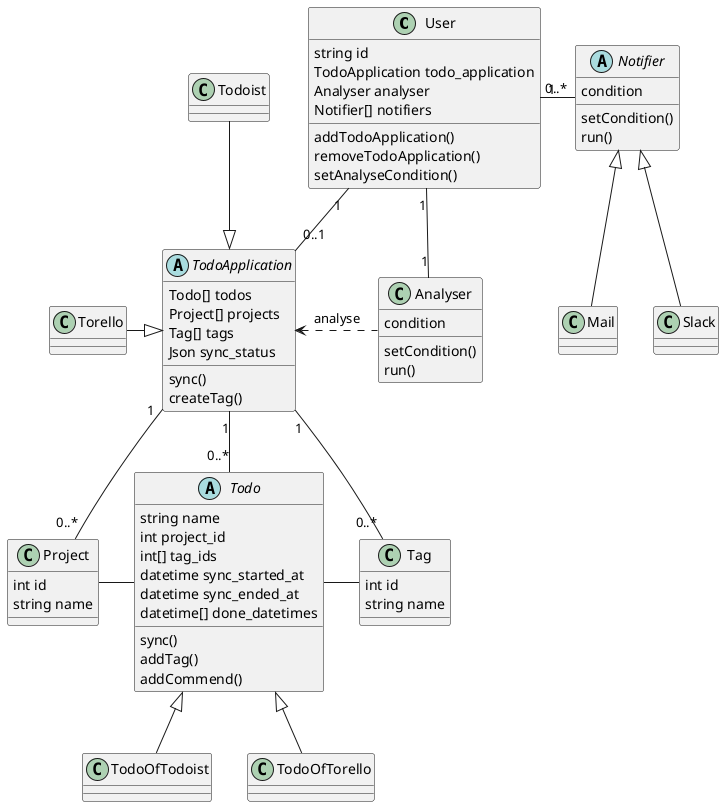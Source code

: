 @startuml
'https://plantuml.com/class-diagram


class User {
string id
TodoApplication todo_application
Analyser analyser
Notifier[] notifiers
addTodoApplication()
removeTodoApplication()
setAnalyseCondition()
}

abstract class TodoApplication {
Todo[] todos
Project[] projects
Tag[] tags
Json sync_status
sync()
createTag()
}

abstract class Todo {
string name
int project_id
int[] tag_ids
datetime sync_started_at
datetime sync_ended_at
datetime[] done_datetimes
sync()
addTag()
addCommend()
}

class Analyser {
condition
setCondition()
run()
}

abstract class Notifier {
condition
setCondition()
run()
}

class Project {
int id
string name
}

class Tag {
int id
string name
}

Analyser .left> TodoApplication : analyse

User "1"--"0..1" TodoApplication
User "1"--"1" Analyser
User "1"-"0..*" Notifier

TodoApplication "1"--"0..*" Todo
TodoApplication "1"--"0..*" Project
TodoApplication "1"--"0..*" Tag
Todo -left Project
Todo -right Tag

TodoApplication <|-up- Todoist
TodoApplication <|-left- Torello

Todo <|-- TodoOfTodoist
Todo <|-- TodoOfTorello

Notifier <|-- Mail
Notifier <|-- Slack

@enduml

